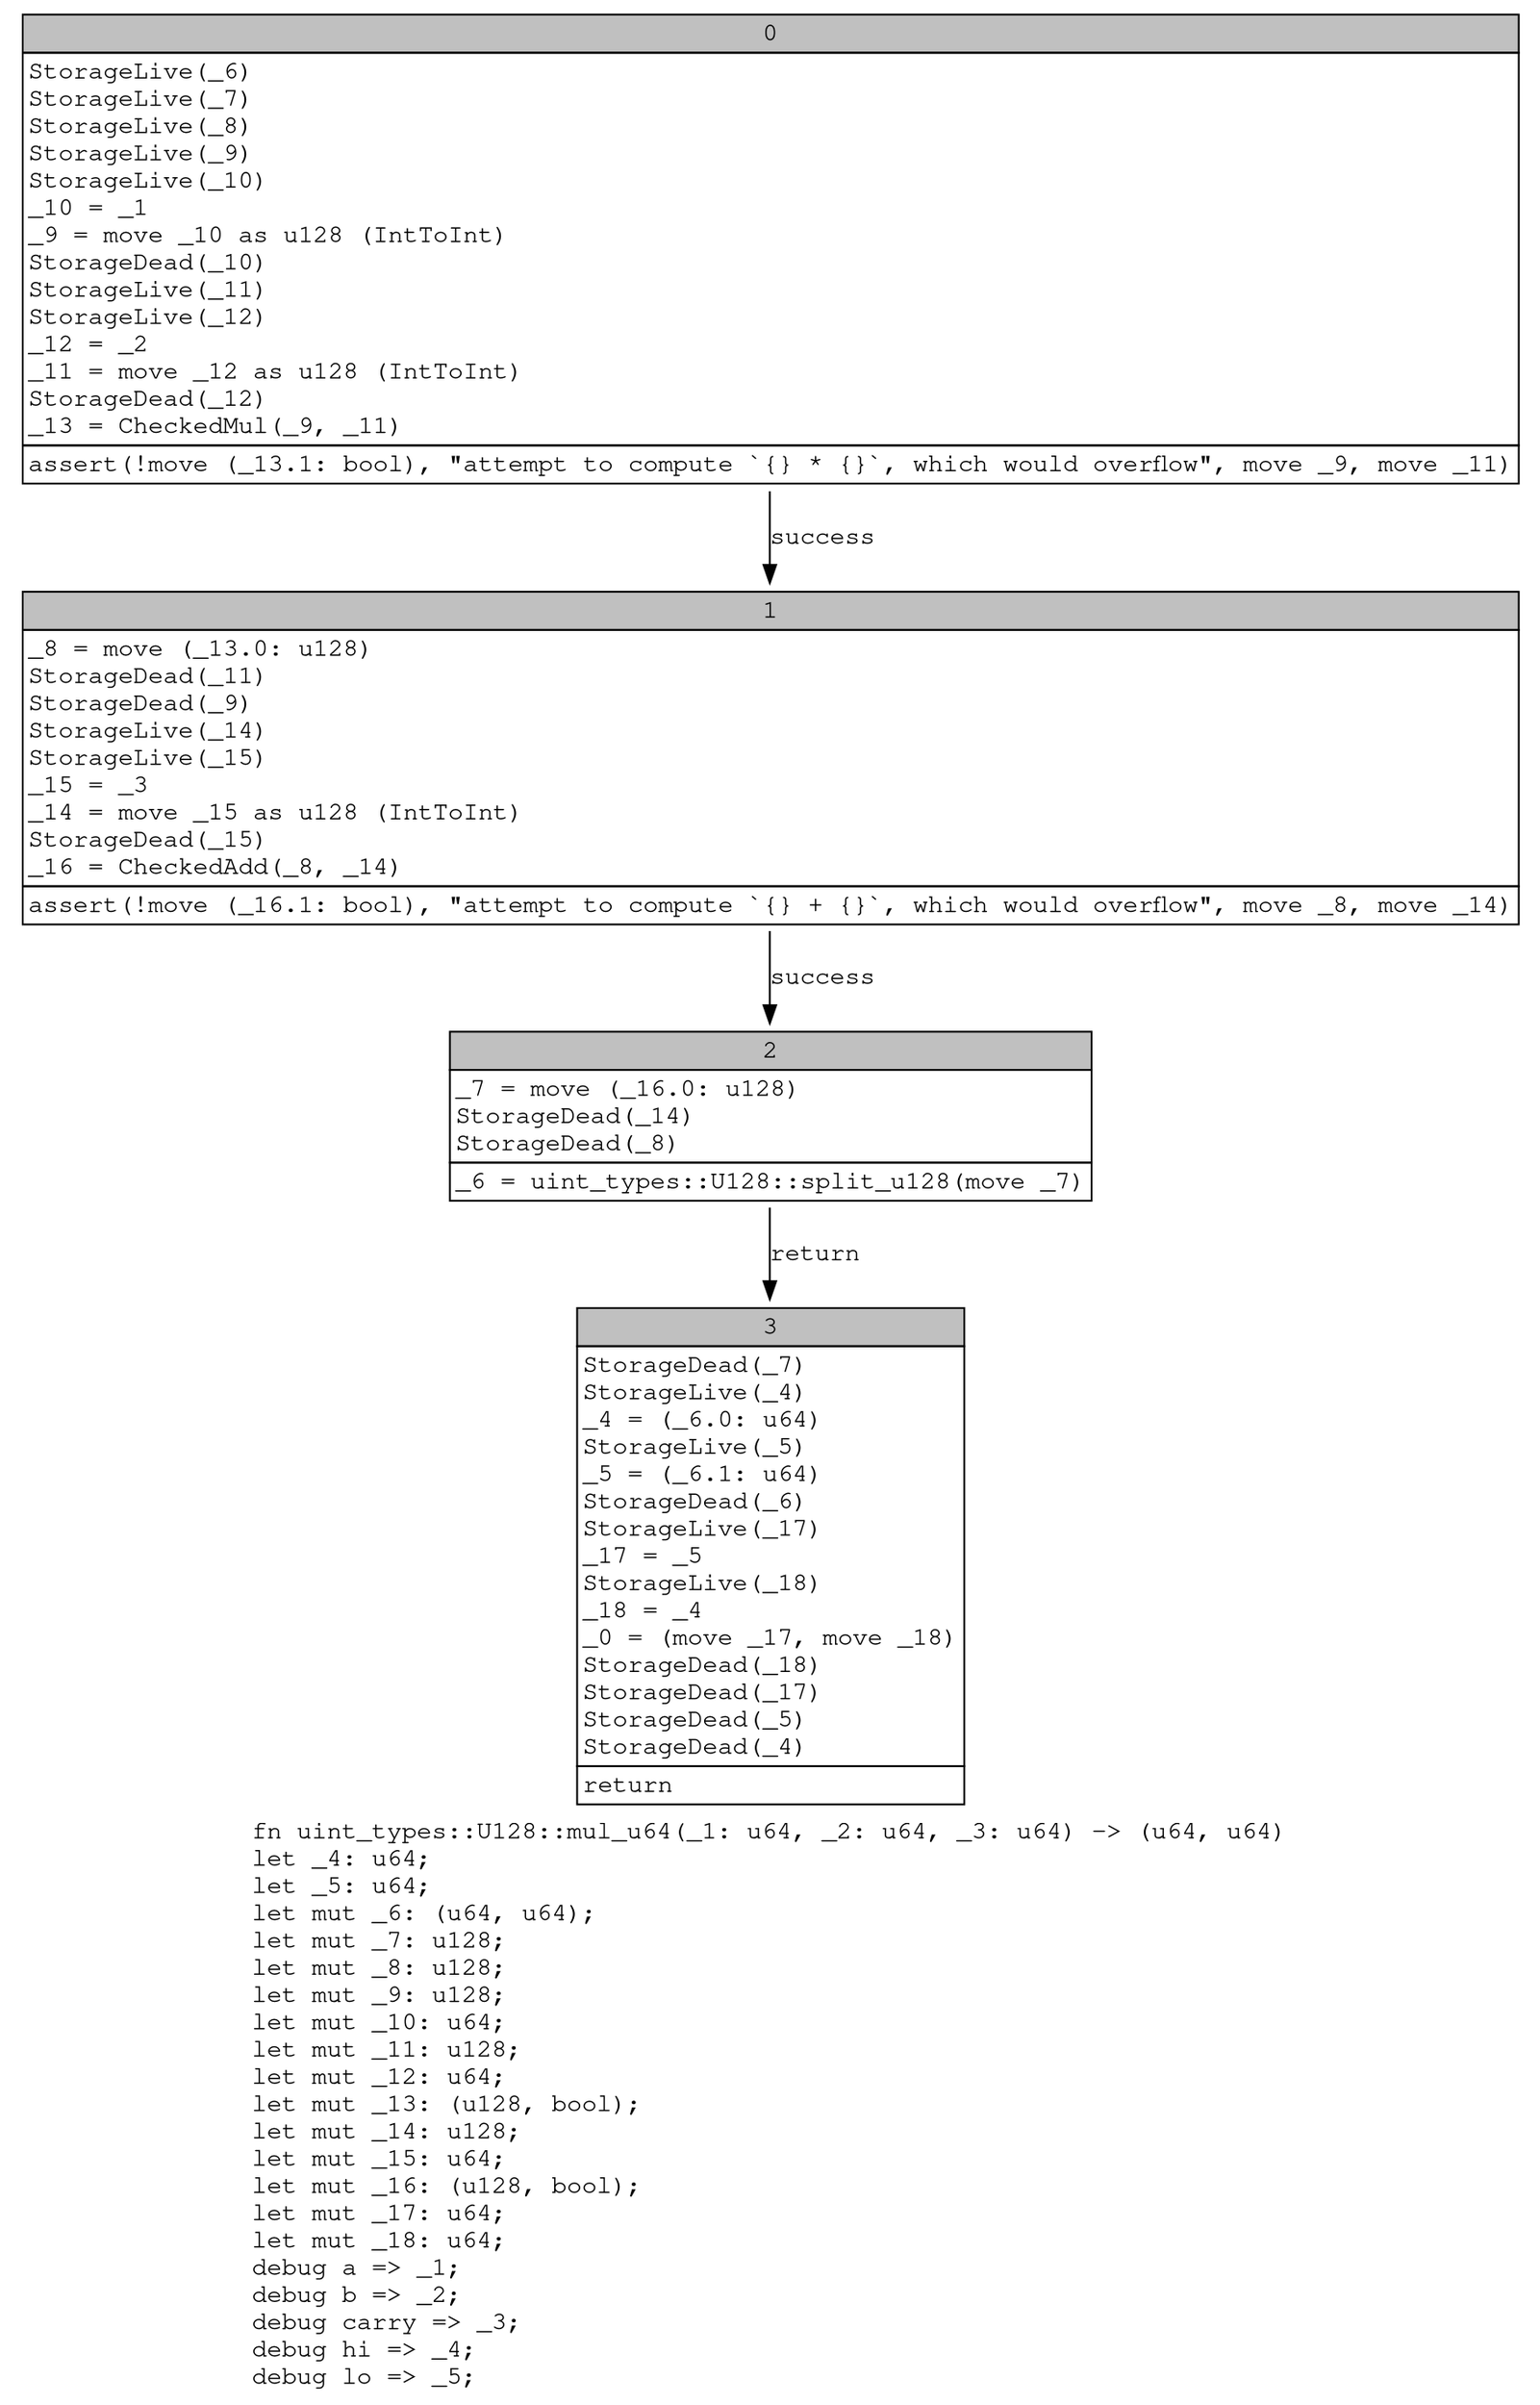 digraph Mir_0_11932 {
    graph [fontname="Courier, monospace"];
    node [fontname="Courier, monospace"];
    edge [fontname="Courier, monospace"];
    label=<fn uint_types::U128::mul_u64(_1: u64, _2: u64, _3: u64) -&gt; (u64, u64)<br align="left"/>let _4: u64;<br align="left"/>let _5: u64;<br align="left"/>let mut _6: (u64, u64);<br align="left"/>let mut _7: u128;<br align="left"/>let mut _8: u128;<br align="left"/>let mut _9: u128;<br align="left"/>let mut _10: u64;<br align="left"/>let mut _11: u128;<br align="left"/>let mut _12: u64;<br align="left"/>let mut _13: (u128, bool);<br align="left"/>let mut _14: u128;<br align="left"/>let mut _15: u64;<br align="left"/>let mut _16: (u128, bool);<br align="left"/>let mut _17: u64;<br align="left"/>let mut _18: u64;<br align="left"/>debug a =&gt; _1;<br align="left"/>debug b =&gt; _2;<br align="left"/>debug carry =&gt; _3;<br align="left"/>debug hi =&gt; _4;<br align="left"/>debug lo =&gt; _5;<br align="left"/>>;
    bb0__0_11932 [shape="none", label=<<table border="0" cellborder="1" cellspacing="0"><tr><td bgcolor="gray" align="center" colspan="1">0</td></tr><tr><td align="left" balign="left">StorageLive(_6)<br/>StorageLive(_7)<br/>StorageLive(_8)<br/>StorageLive(_9)<br/>StorageLive(_10)<br/>_10 = _1<br/>_9 = move _10 as u128 (IntToInt)<br/>StorageDead(_10)<br/>StorageLive(_11)<br/>StorageLive(_12)<br/>_12 = _2<br/>_11 = move _12 as u128 (IntToInt)<br/>StorageDead(_12)<br/>_13 = CheckedMul(_9, _11)<br/></td></tr><tr><td align="left">assert(!move (_13.1: bool), &quot;attempt to compute `{} * {}`, which would overflow&quot;, move _9, move _11)</td></tr></table>>];
    bb1__0_11932 [shape="none", label=<<table border="0" cellborder="1" cellspacing="0"><tr><td bgcolor="gray" align="center" colspan="1">1</td></tr><tr><td align="left" balign="left">_8 = move (_13.0: u128)<br/>StorageDead(_11)<br/>StorageDead(_9)<br/>StorageLive(_14)<br/>StorageLive(_15)<br/>_15 = _3<br/>_14 = move _15 as u128 (IntToInt)<br/>StorageDead(_15)<br/>_16 = CheckedAdd(_8, _14)<br/></td></tr><tr><td align="left">assert(!move (_16.1: bool), &quot;attempt to compute `{} + {}`, which would overflow&quot;, move _8, move _14)</td></tr></table>>];
    bb2__0_11932 [shape="none", label=<<table border="0" cellborder="1" cellspacing="0"><tr><td bgcolor="gray" align="center" colspan="1">2</td></tr><tr><td align="left" balign="left">_7 = move (_16.0: u128)<br/>StorageDead(_14)<br/>StorageDead(_8)<br/></td></tr><tr><td align="left">_6 = uint_types::U128::split_u128(move _7)</td></tr></table>>];
    bb3__0_11932 [shape="none", label=<<table border="0" cellborder="1" cellspacing="0"><tr><td bgcolor="gray" align="center" colspan="1">3</td></tr><tr><td align="left" balign="left">StorageDead(_7)<br/>StorageLive(_4)<br/>_4 = (_6.0: u64)<br/>StorageLive(_5)<br/>_5 = (_6.1: u64)<br/>StorageDead(_6)<br/>StorageLive(_17)<br/>_17 = _5<br/>StorageLive(_18)<br/>_18 = _4<br/>_0 = (move _17, move _18)<br/>StorageDead(_18)<br/>StorageDead(_17)<br/>StorageDead(_5)<br/>StorageDead(_4)<br/></td></tr><tr><td align="left">return</td></tr></table>>];
    bb0__0_11932 -> bb1__0_11932 [label="success"];
    bb1__0_11932 -> bb2__0_11932 [label="success"];
    bb2__0_11932 -> bb3__0_11932 [label="return"];
}
